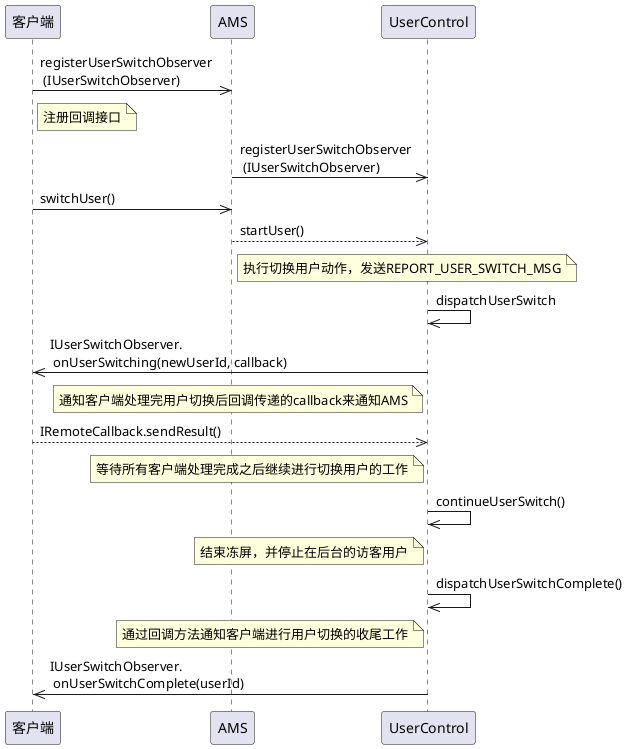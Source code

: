 @startuml
客户端->>AMS:registerUserSwitchObserver \n (IUserSwitchObserver)
Note right of 客户端: 注册回调接口
AMS->>UserControl:registerUserSwitchObserver\n (IUserSwitchObserver)
客户端->>AMS:switchUser()
AMS-->>UserControl:startUser()
Note right of AMS:执行切换用户动作，发送REPORT_USER_SWITCH_MSG
UserControl->>UserControl:dispatchUserSwitch
UserControl->>客户端:IUserSwitchObserver.\n onUserSwitching(newUserId, callback)
Note left of UserControl:通知客户端处理完用户切换后回调传递的callback来通知AMS
客户端-->>UserControl:IRemoteCallback.sendResult()
Note left of UserControl:等待所有客户端处理完成之后继续进行切换用户的工作
UserControl->>UserControl:continueUserSwitch()
Note left of UserControl:结束冻屏，并停止在后台的访客用户
UserControl->>UserControl:dispatchUserSwitchComplete()
Note left of UserControl:通过回调方法通知客户端进行用户切换的收尾工作
UserControl->>客户端:IUserSwitchObserver.\n onUserSwitchComplete(userId)
@enduml